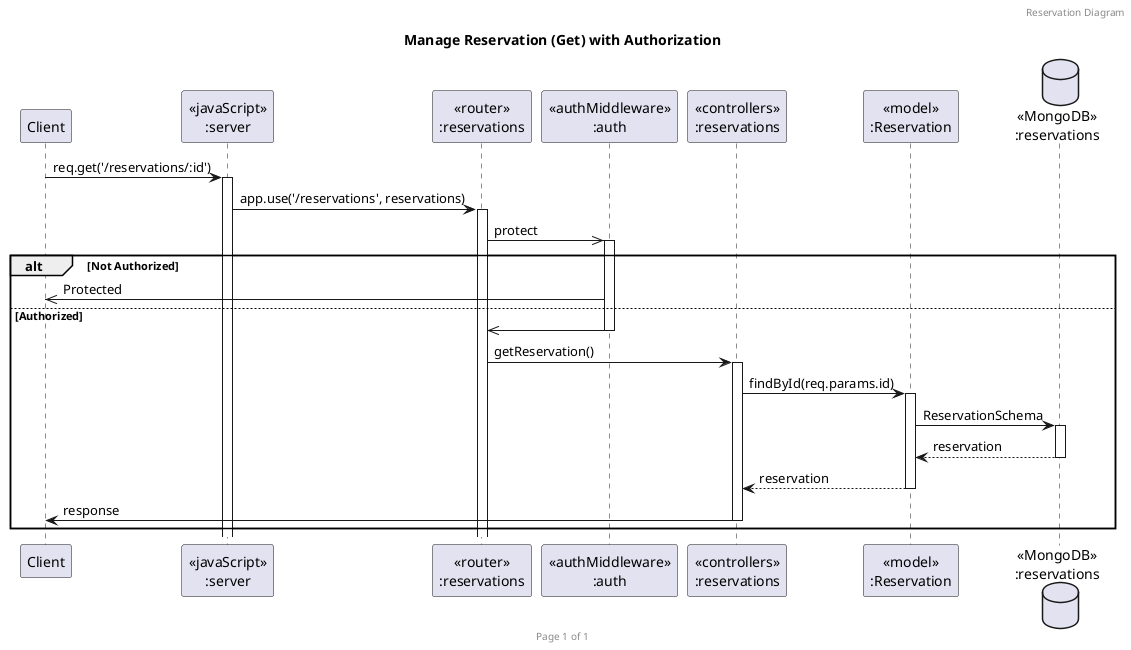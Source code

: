 @startuml
header Reservation Diagram
footer Page %page% of %lastpage%
title "Manage Reservation (Get) with Authorization"

participant "Client" as client
participant "<<javaScript>>\n:server" as server
participant "<<router>>\n:reservations" as routerReservations
participant "<<authMiddleware>>\n:auth" as authMiddleware
participant "<<controllers>>\n:reservations" as controllersReservations
participant "<<model>>\n:Reservation" as modelReservation
database "<<MongoDB>>\n:reservations" as ReservationsDatabase

client->server ++:req.get('/reservations/:id')
server->routerReservations ++:app.use('/reservations', reservations)
routerReservations->>authMiddleware ++:protect

alt Not Authorized
    authMiddleware->>client :Protected
else Authorized
    authMiddleware->>routerReservations -- :
    routerReservations->controllersReservations ++:getReservation()
    controllersReservations->modelReservation ++:findById(req.params.id)
    modelReservation ->ReservationsDatabase ++: ReservationSchema
    ReservationsDatabase --> modelReservation --: reservation
    controllersReservations <-- modelReservation --: reservation
    controllersReservations->client --:response
end



@enduml